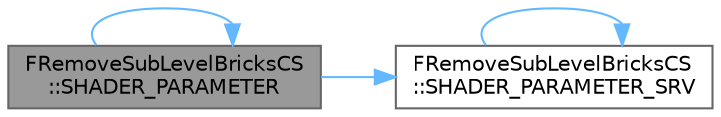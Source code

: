 digraph "FRemoveSubLevelBricksCS::SHADER_PARAMETER"
{
 // INTERACTIVE_SVG=YES
 // LATEX_PDF_SIZE
  bgcolor="transparent";
  edge [fontname=Helvetica,fontsize=10,labelfontname=Helvetica,labelfontsize=10];
  node [fontname=Helvetica,fontsize=10,shape=box,height=0.2,width=0.4];
  rankdir="LR";
  Node1 [id="Node000001",label="FRemoveSubLevelBricksCS\l::SHADER_PARAMETER",height=0.2,width=0.4,color="gray40", fillcolor="grey60", style="filled", fontcolor="black",tooltip=" "];
  Node1 -> Node1 [id="edge1_Node000001_Node000001",color="steelblue1",style="solid",tooltip=" "];
  Node1 -> Node2 [id="edge2_Node000001_Node000002",color="steelblue1",style="solid",tooltip=" "];
  Node2 [id="Node000002",label="FRemoveSubLevelBricksCS\l::SHADER_PARAMETER_SRV",height=0.2,width=0.4,color="grey40", fillcolor="white", style="filled",URL="$de/df7/classFRemoveSubLevelBricksCS.html#afa911940c2901275f53cdbdceccd40e5",tooltip=" "];
  Node2 -> Node2 [id="edge3_Node000002_Node000002",color="steelblue1",style="solid",tooltip=" "];
}
